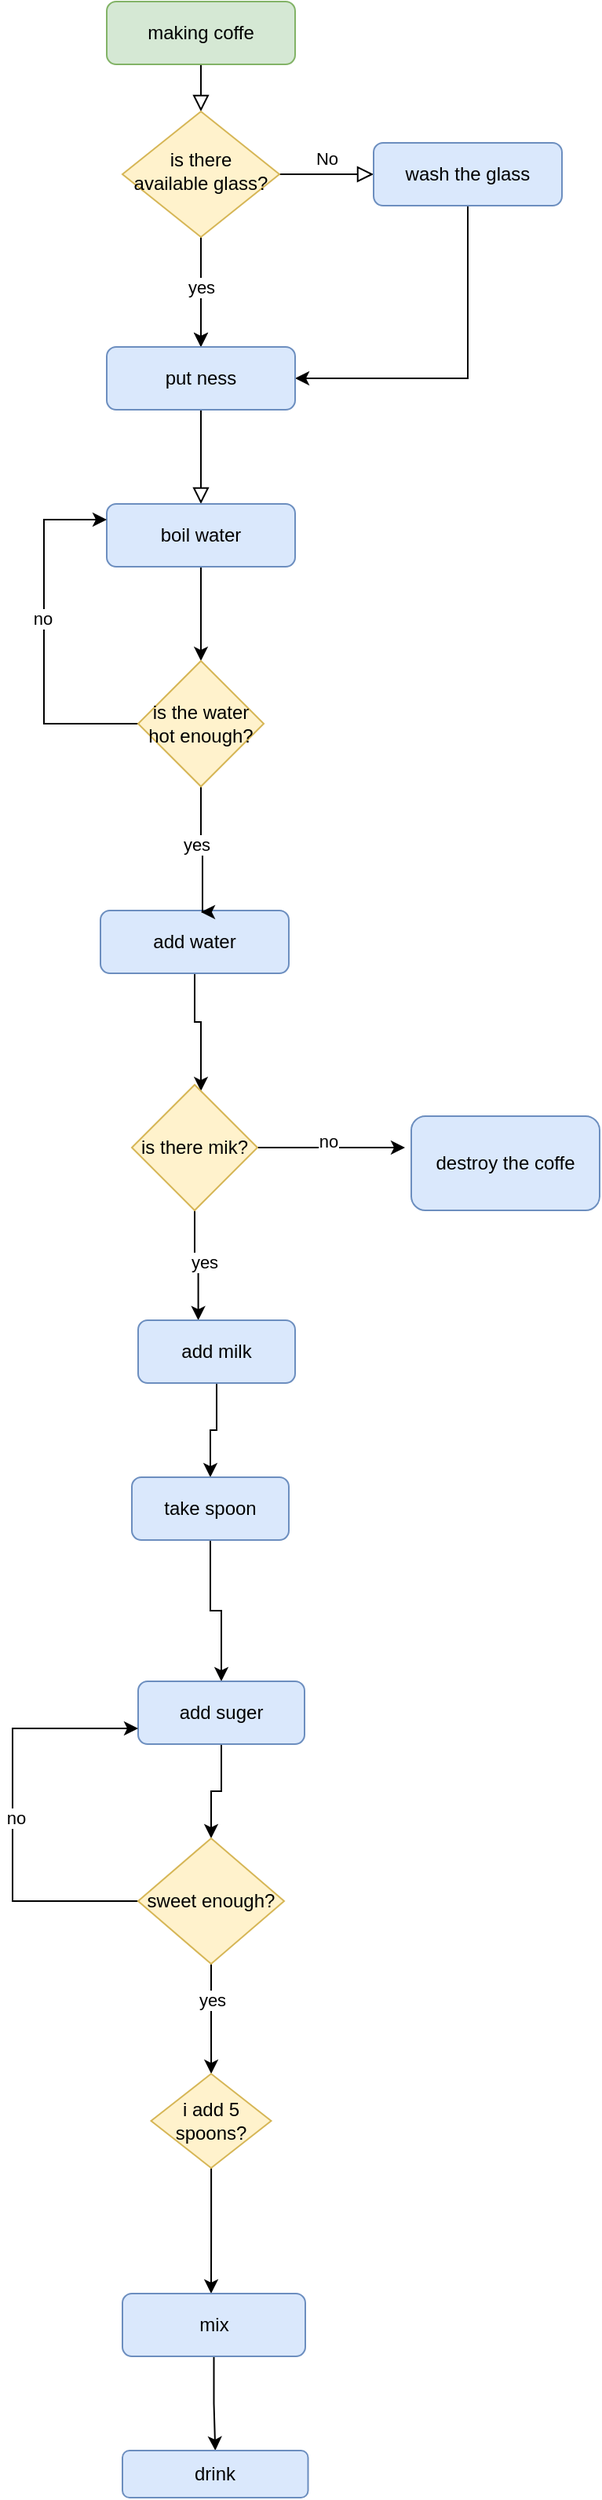 <mxfile version="24.3.1" type="device">
  <diagram id="C5RBs43oDa-KdzZeNtuy" name="Page-1">
    <mxGraphModel dx="803" dy="472" grid="1" gridSize="10" guides="1" tooltips="1" connect="1" arrows="1" fold="1" page="1" pageScale="1" pageWidth="827" pageHeight="1169" math="0" shadow="0">
      <root>
        <mxCell id="WIyWlLk6GJQsqaUBKTNV-0" />
        <mxCell id="WIyWlLk6GJQsqaUBKTNV-1" parent="WIyWlLk6GJQsqaUBKTNV-0" />
        <mxCell id="WIyWlLk6GJQsqaUBKTNV-2" value="" style="rounded=0;html=1;jettySize=auto;orthogonalLoop=1;fontSize=11;endArrow=block;endFill=0;endSize=8;strokeWidth=1;shadow=0;labelBackgroundColor=none;edgeStyle=orthogonalEdgeStyle;" parent="WIyWlLk6GJQsqaUBKTNV-1" source="WIyWlLk6GJQsqaUBKTNV-3" target="WIyWlLk6GJQsqaUBKTNV-6" edge="1">
          <mxGeometry relative="1" as="geometry" />
        </mxCell>
        <mxCell id="WIyWlLk6GJQsqaUBKTNV-3" value="making coffe" style="rounded=1;whiteSpace=wrap;html=1;fontSize=12;glass=0;strokeWidth=1;shadow=0;fillColor=#d5e8d4;strokeColor=#82b366;" parent="WIyWlLk6GJQsqaUBKTNV-1" vertex="1">
          <mxGeometry x="160" y="80" width="120" height="40" as="geometry" />
        </mxCell>
        <mxCell id="WIyWlLk6GJQsqaUBKTNV-5" value="No" style="edgeStyle=orthogonalEdgeStyle;rounded=0;html=1;jettySize=auto;orthogonalLoop=1;fontSize=11;endArrow=block;endFill=0;endSize=8;strokeWidth=1;shadow=0;labelBackgroundColor=none;" parent="WIyWlLk6GJQsqaUBKTNV-1" source="WIyWlLk6GJQsqaUBKTNV-6" target="WIyWlLk6GJQsqaUBKTNV-7" edge="1">
          <mxGeometry y="10" relative="1" as="geometry">
            <mxPoint as="offset" />
          </mxGeometry>
        </mxCell>
        <mxCell id="PhzzGiz5_lGVl9t1QSew-3" style="edgeStyle=orthogonalEdgeStyle;rounded=0;orthogonalLoop=1;jettySize=auto;html=1;exitX=0.5;exitY=1;exitDx=0;exitDy=0;entryX=0.5;entryY=0;entryDx=0;entryDy=0;" edge="1" parent="WIyWlLk6GJQsqaUBKTNV-1" source="WIyWlLk6GJQsqaUBKTNV-6" target="WIyWlLk6GJQsqaUBKTNV-12">
          <mxGeometry relative="1" as="geometry" />
        </mxCell>
        <mxCell id="PhzzGiz5_lGVl9t1QSew-10" value="" style="edgeStyle=orthogonalEdgeStyle;rounded=0;orthogonalLoop=1;jettySize=auto;html=1;" edge="1" parent="WIyWlLk6GJQsqaUBKTNV-1" source="WIyWlLk6GJQsqaUBKTNV-6" target="WIyWlLk6GJQsqaUBKTNV-12">
          <mxGeometry relative="1" as="geometry" />
        </mxCell>
        <mxCell id="PhzzGiz5_lGVl9t1QSew-16" value="yes" style="edgeLabel;html=1;align=center;verticalAlign=middle;resizable=0;points=[];" vertex="1" connectable="0" parent="PhzzGiz5_lGVl9t1QSew-10">
          <mxGeometry x="-0.101" relative="1" as="geometry">
            <mxPoint as="offset" />
          </mxGeometry>
        </mxCell>
        <mxCell id="WIyWlLk6GJQsqaUBKTNV-6" value="is there available glass?" style="rhombus;whiteSpace=wrap;html=1;shadow=0;fontFamily=Helvetica;fontSize=12;align=center;strokeWidth=1;spacing=6;spacingTop=-4;fillColor=#fff2cc;strokeColor=#d6b656;" parent="WIyWlLk6GJQsqaUBKTNV-1" vertex="1">
          <mxGeometry x="170" y="150" width="100" height="80" as="geometry" />
        </mxCell>
        <mxCell id="PhzzGiz5_lGVl9t1QSew-0" style="edgeStyle=orthogonalEdgeStyle;rounded=0;orthogonalLoop=1;jettySize=auto;html=1;exitX=0.5;exitY=1;exitDx=0;exitDy=0;entryX=1;entryY=0.5;entryDx=0;entryDy=0;" edge="1" parent="WIyWlLk6GJQsqaUBKTNV-1" source="WIyWlLk6GJQsqaUBKTNV-7" target="WIyWlLk6GJQsqaUBKTNV-12">
          <mxGeometry relative="1" as="geometry">
            <mxPoint x="380" y="270" as="targetPoint" />
          </mxGeometry>
        </mxCell>
        <mxCell id="WIyWlLk6GJQsqaUBKTNV-7" value="wash the glass" style="rounded=1;whiteSpace=wrap;html=1;fontSize=12;glass=0;strokeWidth=1;shadow=0;fillColor=#dae8fc;strokeColor=#6c8ebf;" parent="WIyWlLk6GJQsqaUBKTNV-1" vertex="1">
          <mxGeometry x="330" y="170" width="120" height="40" as="geometry" />
        </mxCell>
        <mxCell id="WIyWlLk6GJQsqaUBKTNV-8" value="" style="rounded=0;html=1;jettySize=auto;orthogonalLoop=1;fontSize=11;endArrow=block;endFill=0;endSize=8;strokeWidth=1;shadow=0;labelBackgroundColor=none;edgeStyle=orthogonalEdgeStyle;exitX=0.5;exitY=1;exitDx=0;exitDy=0;" parent="WIyWlLk6GJQsqaUBKTNV-1" source="WIyWlLk6GJQsqaUBKTNV-12" edge="1">
          <mxGeometry x="0.322" y="20" relative="1" as="geometry">
            <mxPoint as="offset" />
            <mxPoint x="220" y="370" as="sourcePoint" />
            <mxPoint x="220" y="400" as="targetPoint" />
          </mxGeometry>
        </mxCell>
        <mxCell id="PhzzGiz5_lGVl9t1QSew-5" style="edgeStyle=orthogonalEdgeStyle;rounded=0;orthogonalLoop=1;jettySize=auto;html=1;exitX=0.5;exitY=1;exitDx=0;exitDy=0;entryX=0.5;entryY=0;entryDx=0;entryDy=0;" edge="1" parent="WIyWlLk6GJQsqaUBKTNV-1" source="WIyWlLk6GJQsqaUBKTNV-11" target="PhzzGiz5_lGVl9t1QSew-4">
          <mxGeometry relative="1" as="geometry" />
        </mxCell>
        <mxCell id="WIyWlLk6GJQsqaUBKTNV-11" value="boil water" style="rounded=1;whiteSpace=wrap;html=1;fontSize=12;glass=0;strokeWidth=1;shadow=0;fillColor=#dae8fc;strokeColor=#6c8ebf;" parent="WIyWlLk6GJQsqaUBKTNV-1" vertex="1">
          <mxGeometry x="160" y="400" width="120" height="40" as="geometry" />
        </mxCell>
        <mxCell id="WIyWlLk6GJQsqaUBKTNV-12" value="put ness" style="rounded=1;whiteSpace=wrap;html=1;fontSize=12;glass=0;strokeWidth=1;shadow=0;fillColor=#dae8fc;strokeColor=#6c8ebf;" parent="WIyWlLk6GJQsqaUBKTNV-1" vertex="1">
          <mxGeometry x="160" y="300" width="120" height="40" as="geometry" />
        </mxCell>
        <mxCell id="PhzzGiz5_lGVl9t1QSew-21" value="" style="edgeStyle=orthogonalEdgeStyle;rounded=0;orthogonalLoop=1;jettySize=auto;html=1;" edge="1" parent="WIyWlLk6GJQsqaUBKTNV-1" source="PhzzGiz5_lGVl9t1QSew-1" target="PhzzGiz5_lGVl9t1QSew-12">
          <mxGeometry relative="1" as="geometry">
            <Array as="points">
              <mxPoint x="216" y="730" />
              <mxPoint x="220" y="730" />
            </Array>
          </mxGeometry>
        </mxCell>
        <mxCell id="PhzzGiz5_lGVl9t1QSew-1" value="add water" style="rounded=1;whiteSpace=wrap;html=1;fontSize=12;glass=0;strokeWidth=1;shadow=0;fillColor=#dae8fc;strokeColor=#6c8ebf;" vertex="1" parent="WIyWlLk6GJQsqaUBKTNV-1">
          <mxGeometry x="156" y="659" width="120" height="40" as="geometry" />
        </mxCell>
        <mxCell id="PhzzGiz5_lGVl9t1QSew-6" style="edgeStyle=orthogonalEdgeStyle;rounded=0;orthogonalLoop=1;jettySize=auto;html=1;entryX=0;entryY=0.25;entryDx=0;entryDy=0;" edge="1" parent="WIyWlLk6GJQsqaUBKTNV-1" source="PhzzGiz5_lGVl9t1QSew-4" target="WIyWlLk6GJQsqaUBKTNV-11">
          <mxGeometry relative="1" as="geometry">
            <mxPoint x="150" y="410" as="targetPoint" />
            <Array as="points">
              <mxPoint x="120" y="540" />
              <mxPoint x="120" y="410" />
            </Array>
          </mxGeometry>
        </mxCell>
        <mxCell id="PhzzGiz5_lGVl9t1QSew-27" value="no" style="edgeLabel;html=1;align=center;verticalAlign=middle;resizable=0;points=[];" vertex="1" connectable="0" parent="PhzzGiz5_lGVl9t1QSew-6">
          <mxGeometry x="0.109" y="1" relative="1" as="geometry">
            <mxPoint as="offset" />
          </mxGeometry>
        </mxCell>
        <mxCell id="PhzzGiz5_lGVl9t1QSew-8" style="edgeStyle=orthogonalEdgeStyle;rounded=0;orthogonalLoop=1;jettySize=auto;html=1;exitX=0.5;exitY=1;exitDx=0;exitDy=0;" edge="1" parent="WIyWlLk6GJQsqaUBKTNV-1" source="PhzzGiz5_lGVl9t1QSew-4">
          <mxGeometry relative="1" as="geometry">
            <mxPoint x="220" y="660" as="targetPoint" />
            <Array as="points">
              <mxPoint x="220" y="620" />
              <mxPoint x="221" y="620" />
            </Array>
          </mxGeometry>
        </mxCell>
        <mxCell id="PhzzGiz5_lGVl9t1QSew-17" value="yes" style="edgeLabel;html=1;align=center;verticalAlign=middle;resizable=0;points=[];" vertex="1" connectable="0" parent="PhzzGiz5_lGVl9t1QSew-8">
          <mxGeometry x="-0.099" y="-3" relative="1" as="geometry">
            <mxPoint as="offset" />
          </mxGeometry>
        </mxCell>
        <mxCell id="PhzzGiz5_lGVl9t1QSew-4" value="is the water hot enough?" style="rhombus;whiteSpace=wrap;html=1;fillColor=#fff2cc;strokeColor=#d6b656;" vertex="1" parent="WIyWlLk6GJQsqaUBKTNV-1">
          <mxGeometry x="180" y="500" width="80" height="80" as="geometry" />
        </mxCell>
        <mxCell id="PhzzGiz5_lGVl9t1QSew-13" style="edgeStyle=orthogonalEdgeStyle;rounded=0;orthogonalLoop=1;jettySize=auto;html=1;exitX=0.5;exitY=1;exitDx=0;exitDy=0;" edge="1" parent="WIyWlLk6GJQsqaUBKTNV-1" source="PhzzGiz5_lGVl9t1QSew-12">
          <mxGeometry relative="1" as="geometry">
            <mxPoint x="220" y="820" as="targetPoint" />
            <Array as="points">
              <mxPoint x="220" y="780" />
              <mxPoint x="221" y="780" />
            </Array>
          </mxGeometry>
        </mxCell>
        <mxCell id="PhzzGiz5_lGVl9t1QSew-15" value="yes" style="edgeLabel;html=1;align=center;verticalAlign=middle;resizable=0;points=[];" vertex="1" connectable="0" parent="PhzzGiz5_lGVl9t1QSew-13">
          <mxGeometry x="-0.317" relative="1" as="geometry">
            <mxPoint as="offset" />
          </mxGeometry>
        </mxCell>
        <mxCell id="PhzzGiz5_lGVl9t1QSew-19" style="edgeStyle=orthogonalEdgeStyle;rounded=0;orthogonalLoop=1;jettySize=auto;html=1;entryX=0.383;entryY=0;entryDx=0;entryDy=0;entryPerimeter=0;" edge="1" parent="WIyWlLk6GJQsqaUBKTNV-1" source="PhzzGiz5_lGVl9t1QSew-12" target="PhzzGiz5_lGVl9t1QSew-23">
          <mxGeometry relative="1" as="geometry">
            <mxPoint x="220" y="890" as="targetPoint" />
          </mxGeometry>
        </mxCell>
        <mxCell id="PhzzGiz5_lGVl9t1QSew-22" value="yes" style="edgeLabel;html=1;align=center;verticalAlign=middle;resizable=0;points=[];" vertex="1" connectable="0" parent="PhzzGiz5_lGVl9t1QSew-19">
          <mxGeometry x="0.01" y="4" relative="1" as="geometry">
            <mxPoint x="4" y="2" as="offset" />
          </mxGeometry>
        </mxCell>
        <mxCell id="PhzzGiz5_lGVl9t1QSew-25" style="edgeStyle=orthogonalEdgeStyle;rounded=0;orthogonalLoop=1;jettySize=auto;html=1;exitX=1;exitY=0.5;exitDx=0;exitDy=0;" edge="1" parent="WIyWlLk6GJQsqaUBKTNV-1" source="PhzzGiz5_lGVl9t1QSew-12">
          <mxGeometry relative="1" as="geometry">
            <mxPoint x="350" y="810" as="targetPoint" />
          </mxGeometry>
        </mxCell>
        <mxCell id="PhzzGiz5_lGVl9t1QSew-26" value="no" style="edgeLabel;html=1;align=center;verticalAlign=middle;resizable=0;points=[];" vertex="1" connectable="0" parent="PhzzGiz5_lGVl9t1QSew-25">
          <mxGeometry x="-0.012" y="2" relative="1" as="geometry">
            <mxPoint x="-2" y="-2" as="offset" />
          </mxGeometry>
        </mxCell>
        <mxCell id="PhzzGiz5_lGVl9t1QSew-12" value="is there mik?" style="rhombus;whiteSpace=wrap;html=1;fillColor=#fff2cc;strokeColor=#d6b656;" vertex="1" parent="WIyWlLk6GJQsqaUBKTNV-1">
          <mxGeometry x="176" y="770" width="80" height="80" as="geometry" />
        </mxCell>
        <mxCell id="PhzzGiz5_lGVl9t1QSew-29" style="edgeStyle=orthogonalEdgeStyle;rounded=0;orthogonalLoop=1;jettySize=auto;html=1;exitX=0.5;exitY=1;exitDx=0;exitDy=0;entryX=0.5;entryY=0;entryDx=0;entryDy=0;" edge="1" parent="WIyWlLk6GJQsqaUBKTNV-1" source="PhzzGiz5_lGVl9t1QSew-23" target="PhzzGiz5_lGVl9t1QSew-28">
          <mxGeometry relative="1" as="geometry" />
        </mxCell>
        <mxCell id="PhzzGiz5_lGVl9t1QSew-23" value="add milk" style="rounded=1;whiteSpace=wrap;html=1;fillColor=#dae8fc;strokeColor=#6c8ebf;" vertex="1" parent="WIyWlLk6GJQsqaUBKTNV-1">
          <mxGeometry x="180" y="920" width="100" height="40" as="geometry" />
        </mxCell>
        <mxCell id="PhzzGiz5_lGVl9t1QSew-24" value="destroy the coffe" style="rounded=1;whiteSpace=wrap;html=1;fillColor=#dae8fc;strokeColor=#6c8ebf;" vertex="1" parent="WIyWlLk6GJQsqaUBKTNV-1">
          <mxGeometry x="354" y="790" width="120" height="60" as="geometry" />
        </mxCell>
        <mxCell id="PhzzGiz5_lGVl9t1QSew-31" style="edgeStyle=orthogonalEdgeStyle;rounded=0;orthogonalLoop=1;jettySize=auto;html=1;exitX=0.5;exitY=1;exitDx=0;exitDy=0;entryX=0.5;entryY=0;entryDx=0;entryDy=0;" edge="1" parent="WIyWlLk6GJQsqaUBKTNV-1" source="PhzzGiz5_lGVl9t1QSew-28" target="PhzzGiz5_lGVl9t1QSew-30">
          <mxGeometry relative="1" as="geometry" />
        </mxCell>
        <mxCell id="PhzzGiz5_lGVl9t1QSew-28" value="take spoon" style="rounded=1;whiteSpace=wrap;html=1;fillColor=#dae8fc;strokeColor=#6c8ebf;" vertex="1" parent="WIyWlLk6GJQsqaUBKTNV-1">
          <mxGeometry x="176" y="1020" width="100" height="40" as="geometry" />
        </mxCell>
        <mxCell id="PhzzGiz5_lGVl9t1QSew-33" style="edgeStyle=orthogonalEdgeStyle;rounded=0;orthogonalLoop=1;jettySize=auto;html=1;exitX=0.5;exitY=1;exitDx=0;exitDy=0;" edge="1" parent="WIyWlLk6GJQsqaUBKTNV-1" source="PhzzGiz5_lGVl9t1QSew-30" target="PhzzGiz5_lGVl9t1QSew-32">
          <mxGeometry relative="1" as="geometry" />
        </mxCell>
        <mxCell id="PhzzGiz5_lGVl9t1QSew-30" value="add suger" style="rounded=1;whiteSpace=wrap;html=1;fillColor=#dae8fc;strokeColor=#6c8ebf;" vertex="1" parent="WIyWlLk6GJQsqaUBKTNV-1">
          <mxGeometry x="180" y="1150" width="106" height="40" as="geometry" />
        </mxCell>
        <mxCell id="PhzzGiz5_lGVl9t1QSew-35" style="edgeStyle=orthogonalEdgeStyle;rounded=0;orthogonalLoop=1;jettySize=auto;html=1;entryX=0;entryY=0.75;entryDx=0;entryDy=0;" edge="1" parent="WIyWlLk6GJQsqaUBKTNV-1" source="PhzzGiz5_lGVl9t1QSew-32" target="PhzzGiz5_lGVl9t1QSew-30">
          <mxGeometry relative="1" as="geometry">
            <Array as="points">
              <mxPoint x="100" y="1290" />
              <mxPoint x="100" y="1180" />
            </Array>
          </mxGeometry>
        </mxCell>
        <mxCell id="PhzzGiz5_lGVl9t1QSew-36" value="no" style="edgeLabel;html=1;align=center;verticalAlign=middle;resizable=0;points=[];" vertex="1" connectable="0" parent="PhzzGiz5_lGVl9t1QSew-35">
          <mxGeometry x="-0.011" y="-2" relative="1" as="geometry">
            <mxPoint as="offset" />
          </mxGeometry>
        </mxCell>
        <mxCell id="PhzzGiz5_lGVl9t1QSew-37" style="edgeStyle=orthogonalEdgeStyle;rounded=0;orthogonalLoop=1;jettySize=auto;html=1;" edge="1" parent="WIyWlLk6GJQsqaUBKTNV-1" source="PhzzGiz5_lGVl9t1QSew-32" target="PhzzGiz5_lGVl9t1QSew-38">
          <mxGeometry relative="1" as="geometry">
            <mxPoint x="226.5" y="1400" as="targetPoint" />
          </mxGeometry>
        </mxCell>
        <mxCell id="PhzzGiz5_lGVl9t1QSew-40" value="yes" style="edgeLabel;html=1;align=center;verticalAlign=middle;resizable=0;points=[];" vertex="1" connectable="0" parent="PhzzGiz5_lGVl9t1QSew-37">
          <mxGeometry x="-0.359" relative="1" as="geometry">
            <mxPoint as="offset" />
          </mxGeometry>
        </mxCell>
        <mxCell id="PhzzGiz5_lGVl9t1QSew-32" value="sweet enough?" style="rhombus;whiteSpace=wrap;html=1;fillColor=#fff2cc;strokeColor=#d6b656;" vertex="1" parent="WIyWlLk6GJQsqaUBKTNV-1">
          <mxGeometry x="180" y="1250" width="93" height="80" as="geometry" />
        </mxCell>
        <mxCell id="PhzzGiz5_lGVl9t1QSew-39" style="edgeStyle=orthogonalEdgeStyle;rounded=0;orthogonalLoop=1;jettySize=auto;html=1;" edge="1" parent="WIyWlLk6GJQsqaUBKTNV-1" source="PhzzGiz5_lGVl9t1QSew-38">
          <mxGeometry relative="1" as="geometry">
            <mxPoint x="226.5" y="1540" as="targetPoint" />
          </mxGeometry>
        </mxCell>
        <mxCell id="PhzzGiz5_lGVl9t1QSew-38" value="i add 5 spoons?" style="rhombus;whiteSpace=wrap;html=1;fillColor=#fff2cc;strokeColor=#d6b656;" vertex="1" parent="WIyWlLk6GJQsqaUBKTNV-1">
          <mxGeometry x="188.25" y="1400" width="76.5" height="60" as="geometry" />
        </mxCell>
        <mxCell id="PhzzGiz5_lGVl9t1QSew-42" style="edgeStyle=orthogonalEdgeStyle;rounded=0;orthogonalLoop=1;jettySize=auto;html=1;" edge="1" parent="WIyWlLk6GJQsqaUBKTNV-1" source="PhzzGiz5_lGVl9t1QSew-41" target="PhzzGiz5_lGVl9t1QSew-43">
          <mxGeometry relative="1" as="geometry">
            <mxPoint x="228.25" y="1630" as="targetPoint" />
          </mxGeometry>
        </mxCell>
        <mxCell id="PhzzGiz5_lGVl9t1QSew-41" value="mix" style="rounded=1;whiteSpace=wrap;html=1;fillColor=#dae8fc;strokeColor=#6c8ebf;" vertex="1" parent="WIyWlLk6GJQsqaUBKTNV-1">
          <mxGeometry x="170" y="1540" width="116.5" height="40" as="geometry" />
        </mxCell>
        <mxCell id="PhzzGiz5_lGVl9t1QSew-43" value="drink" style="rounded=1;whiteSpace=wrap;html=1;fillColor=#dae8fc;strokeColor=#6c8ebf;" vertex="1" parent="WIyWlLk6GJQsqaUBKTNV-1">
          <mxGeometry x="170" y="1640" width="118.25" height="30" as="geometry" />
        </mxCell>
      </root>
    </mxGraphModel>
  </diagram>
</mxfile>
